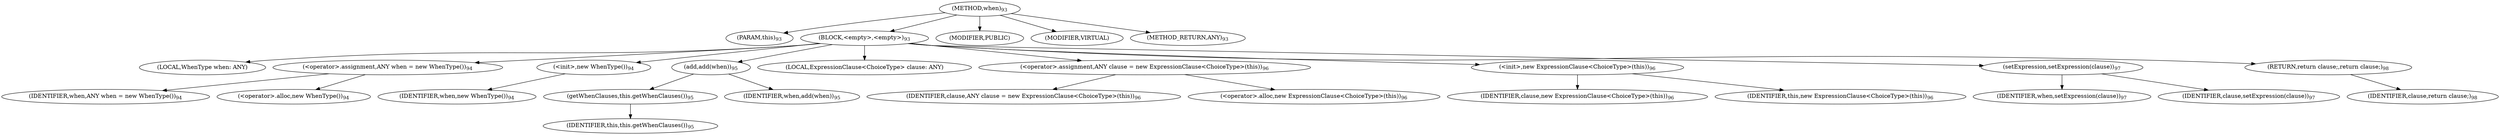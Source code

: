 digraph "when" {  
"183" [label = <(METHOD,when)<SUB>93</SUB>> ]
"16" [label = <(PARAM,this)<SUB>93</SUB>> ]
"184" [label = <(BLOCK,&lt;empty&gt;,&lt;empty&gt;)<SUB>93</SUB>> ]
"14" [label = <(LOCAL,WhenType when: ANY)> ]
"185" [label = <(&lt;operator&gt;.assignment,ANY when = new WhenType())<SUB>94</SUB>> ]
"186" [label = <(IDENTIFIER,when,ANY when = new WhenType())<SUB>94</SUB>> ]
"187" [label = <(&lt;operator&gt;.alloc,new WhenType())<SUB>94</SUB>> ]
"188" [label = <(&lt;init&gt;,new WhenType())<SUB>94</SUB>> ]
"13" [label = <(IDENTIFIER,when,new WhenType())<SUB>94</SUB>> ]
"189" [label = <(add,add(when))<SUB>95</SUB>> ]
"190" [label = <(getWhenClauses,this.getWhenClauses())<SUB>95</SUB>> ]
"15" [label = <(IDENTIFIER,this,this.getWhenClauses())<SUB>95</SUB>> ]
"191" [label = <(IDENTIFIER,when,add(when))<SUB>95</SUB>> ]
"19" [label = <(LOCAL,ExpressionClause&lt;ChoiceType&gt; clause: ANY)> ]
"192" [label = <(&lt;operator&gt;.assignment,ANY clause = new ExpressionClause&lt;ChoiceType&gt;(this))<SUB>96</SUB>> ]
"193" [label = <(IDENTIFIER,clause,ANY clause = new ExpressionClause&lt;ChoiceType&gt;(this))<SUB>96</SUB>> ]
"194" [label = <(&lt;operator&gt;.alloc,new ExpressionClause&lt;ChoiceType&gt;(this))<SUB>96</SUB>> ]
"195" [label = <(&lt;init&gt;,new ExpressionClause&lt;ChoiceType&gt;(this))<SUB>96</SUB>> ]
"18" [label = <(IDENTIFIER,clause,new ExpressionClause&lt;ChoiceType&gt;(this))<SUB>96</SUB>> ]
"17" [label = <(IDENTIFIER,this,new ExpressionClause&lt;ChoiceType&gt;(this))<SUB>96</SUB>> ]
"196" [label = <(setExpression,setExpression(clause))<SUB>97</SUB>> ]
"197" [label = <(IDENTIFIER,when,setExpression(clause))<SUB>97</SUB>> ]
"198" [label = <(IDENTIFIER,clause,setExpression(clause))<SUB>97</SUB>> ]
"199" [label = <(RETURN,return clause;,return clause;)<SUB>98</SUB>> ]
"200" [label = <(IDENTIFIER,clause,return clause;)<SUB>98</SUB>> ]
"201" [label = <(MODIFIER,PUBLIC)> ]
"202" [label = <(MODIFIER,VIRTUAL)> ]
"203" [label = <(METHOD_RETURN,ANY)<SUB>93</SUB>> ]
  "183" -> "16" 
  "183" -> "184" 
  "183" -> "201" 
  "183" -> "202" 
  "183" -> "203" 
  "184" -> "14" 
  "184" -> "185" 
  "184" -> "188" 
  "184" -> "189" 
  "184" -> "19" 
  "184" -> "192" 
  "184" -> "195" 
  "184" -> "196" 
  "184" -> "199" 
  "185" -> "186" 
  "185" -> "187" 
  "188" -> "13" 
  "189" -> "190" 
  "189" -> "191" 
  "190" -> "15" 
  "192" -> "193" 
  "192" -> "194" 
  "195" -> "18" 
  "195" -> "17" 
  "196" -> "197" 
  "196" -> "198" 
  "199" -> "200" 
}
